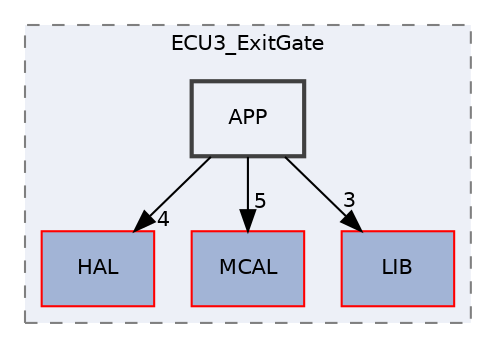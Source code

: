 digraph "C:/Users/Abnaby/Desktop/Unit_10_SecondTermProject/Unit_10_SecondTermProject/ECU3/ECU3_ExitGate/ECU3_ExitGate/APP"
{
 // LATEX_PDF_SIZE
  edge [fontname="Helvetica",fontsize="10",labelfontname="Helvetica",labelfontsize="10"];
  node [fontname="Helvetica",fontsize="10",shape=record];
  compound=true
  subgraph clusterdir_c8b0dfbf715b7fb7ca30180b5589eb7e {
    graph [ bgcolor="#edf0f7", pencolor="grey50", style="filled,dashed,", label="ECU3_ExitGate", fontname="Helvetica", fontsize="10", URL="dir_c8b0dfbf715b7fb7ca30180b5589eb7e.html"]
  dir_2e1377b09d60eb02c4c85c5f0b7900e3 [shape=box, label="HAL", style="filled,", fillcolor="#a2b4d6", color="red", URL="dir_2e1377b09d60eb02c4c85c5f0b7900e3.html"];
  dir_60aaa21669bba2d372b407dfc6183be1 [shape=box, label="MCAL", style="filled,", fillcolor="#a2b4d6", color="red", URL="dir_60aaa21669bba2d372b407dfc6183be1.html"];
  dir_9f3d9f226de60e27b761e86994e428a4 [shape=box, label="LIB", style="filled,", fillcolor="#a2b4d6", color="red", URL="dir_9f3d9f226de60e27b761e86994e428a4.html"];
  dir_947a27a5f03f1121c91d1069f287c181 [shape=box, label="APP", style="filled,bold,", fillcolor="#edf0f7", color="grey25", URL="dir_947a27a5f03f1121c91d1069f287c181.html"];
  }
  dir_947a27a5f03f1121c91d1069f287c181->dir_2e1377b09d60eb02c4c85c5f0b7900e3 [headlabel="4", labeldistance=1.5 headhref="dir_000000_000015.html"];
  dir_947a27a5f03f1121c91d1069f287c181->dir_60aaa21669bba2d372b407dfc6183be1 [headlabel="5", labeldistance=1.5 headhref="dir_000000_000021.html"];
  dir_947a27a5f03f1121c91d1069f287c181->dir_9f3d9f226de60e27b761e86994e428a4 [headlabel="3", labeldistance=1.5 headhref="dir_000000_000018.html"];
}
